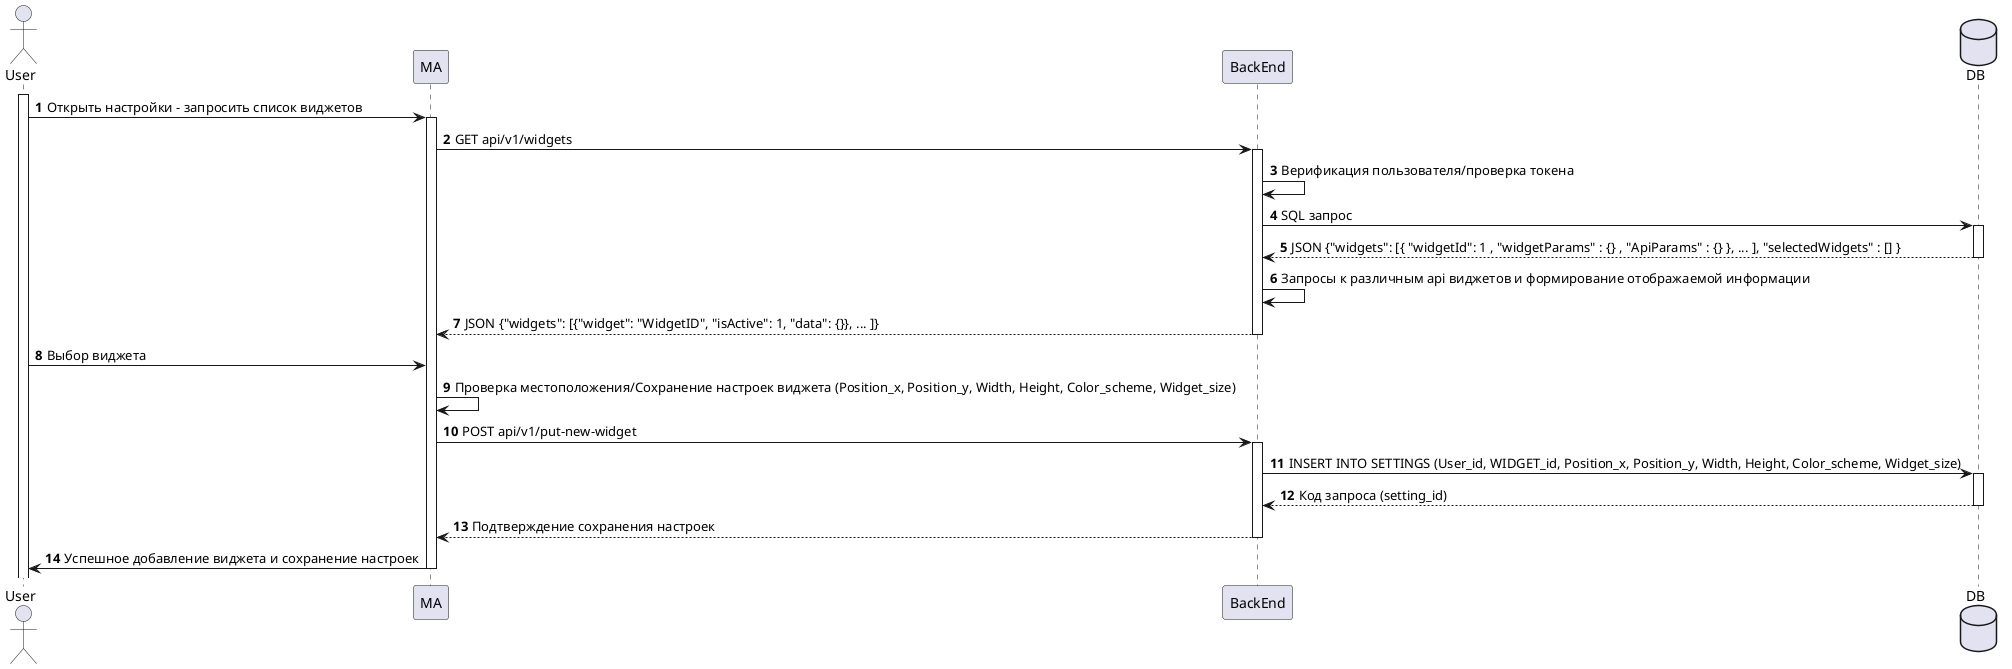 @startuml
autonumber
actor User
participant MA
participant BackEnd
database DB

activate User
User -> MA: Открыть настройки - запросить список виджетов
activate MA
MA -> BackEnd: GET api/v1/widgets
activate BackEnd

BackEnd -> BackEnd: Верификация пользователя/проверка токена
BackEnd -> DB: SQL запрос 
activate DB
DB --> BackEnd: JSON {"widgets": [{ "widgetId": 1 , "widgetParams" : {} , "ApiParams" : {} }, ... ], "selectedWidgets" : [] }
deactivate DB

BackEnd -> BackEnd: Запросы к различным api виджетов и формирование отображаемой информации 
BackEnd --> MA: JSON {"widgets": [{"widget": "WidgetID", "isActive": 1, "data": {}}, ... ]}
deactivate BackEnd

User -> MA: Выбор виджета
MA -> MA: Проверка местоположения/Сохранение настроек виджета (Position_x, Position_y, Width, Height, Color_scheme, Widget_size)

MA -> BackEnd: POST api/v1/put-new-widget
activate BackEnd

BackEnd -> DB: INSERT INTO SETTINGS (User_id, WIDGET_id, Position_x, Position_y, Width, Height, Color_scheme, Widget_size)
activate DB
DB --> BackEnd: Код запроса (setting_id)
deactivate DB

BackEnd --> MA: Подтверждение сохранения настроек
deactivate BackEnd

MA -> User: Успешное добавление виджета и сохранение настроек
deactivate MA
@enduml